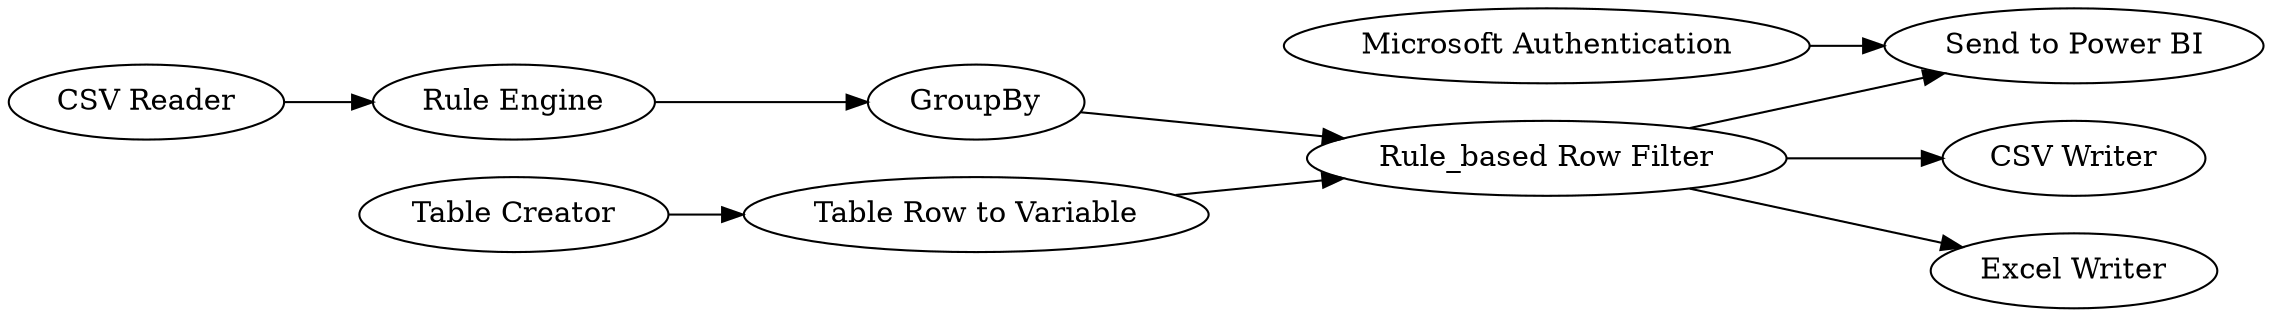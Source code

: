 digraph {
	10 -> 75
	42 -> 15
	8 -> 9
	74 -> 75
	1 -> 42
	9 -> 10
	10 -> 77
	15 -> 10
	10 -> 76
	1 [label="CSV Reader"]
	42 [label="Rule Engine"]
	9 [label="Table Row to Variable"]
	76 [label="Excel Writer"]
	8 [label="Table Creator"]
	77 [label="CSV Writer"]
	15 [label=GroupBy]
	75 [label="Send to Power BI"]
	74 [label="Microsoft Authentication"]
	10 [label="Rule_based Row Filter"]
	rankdir=LR
}
